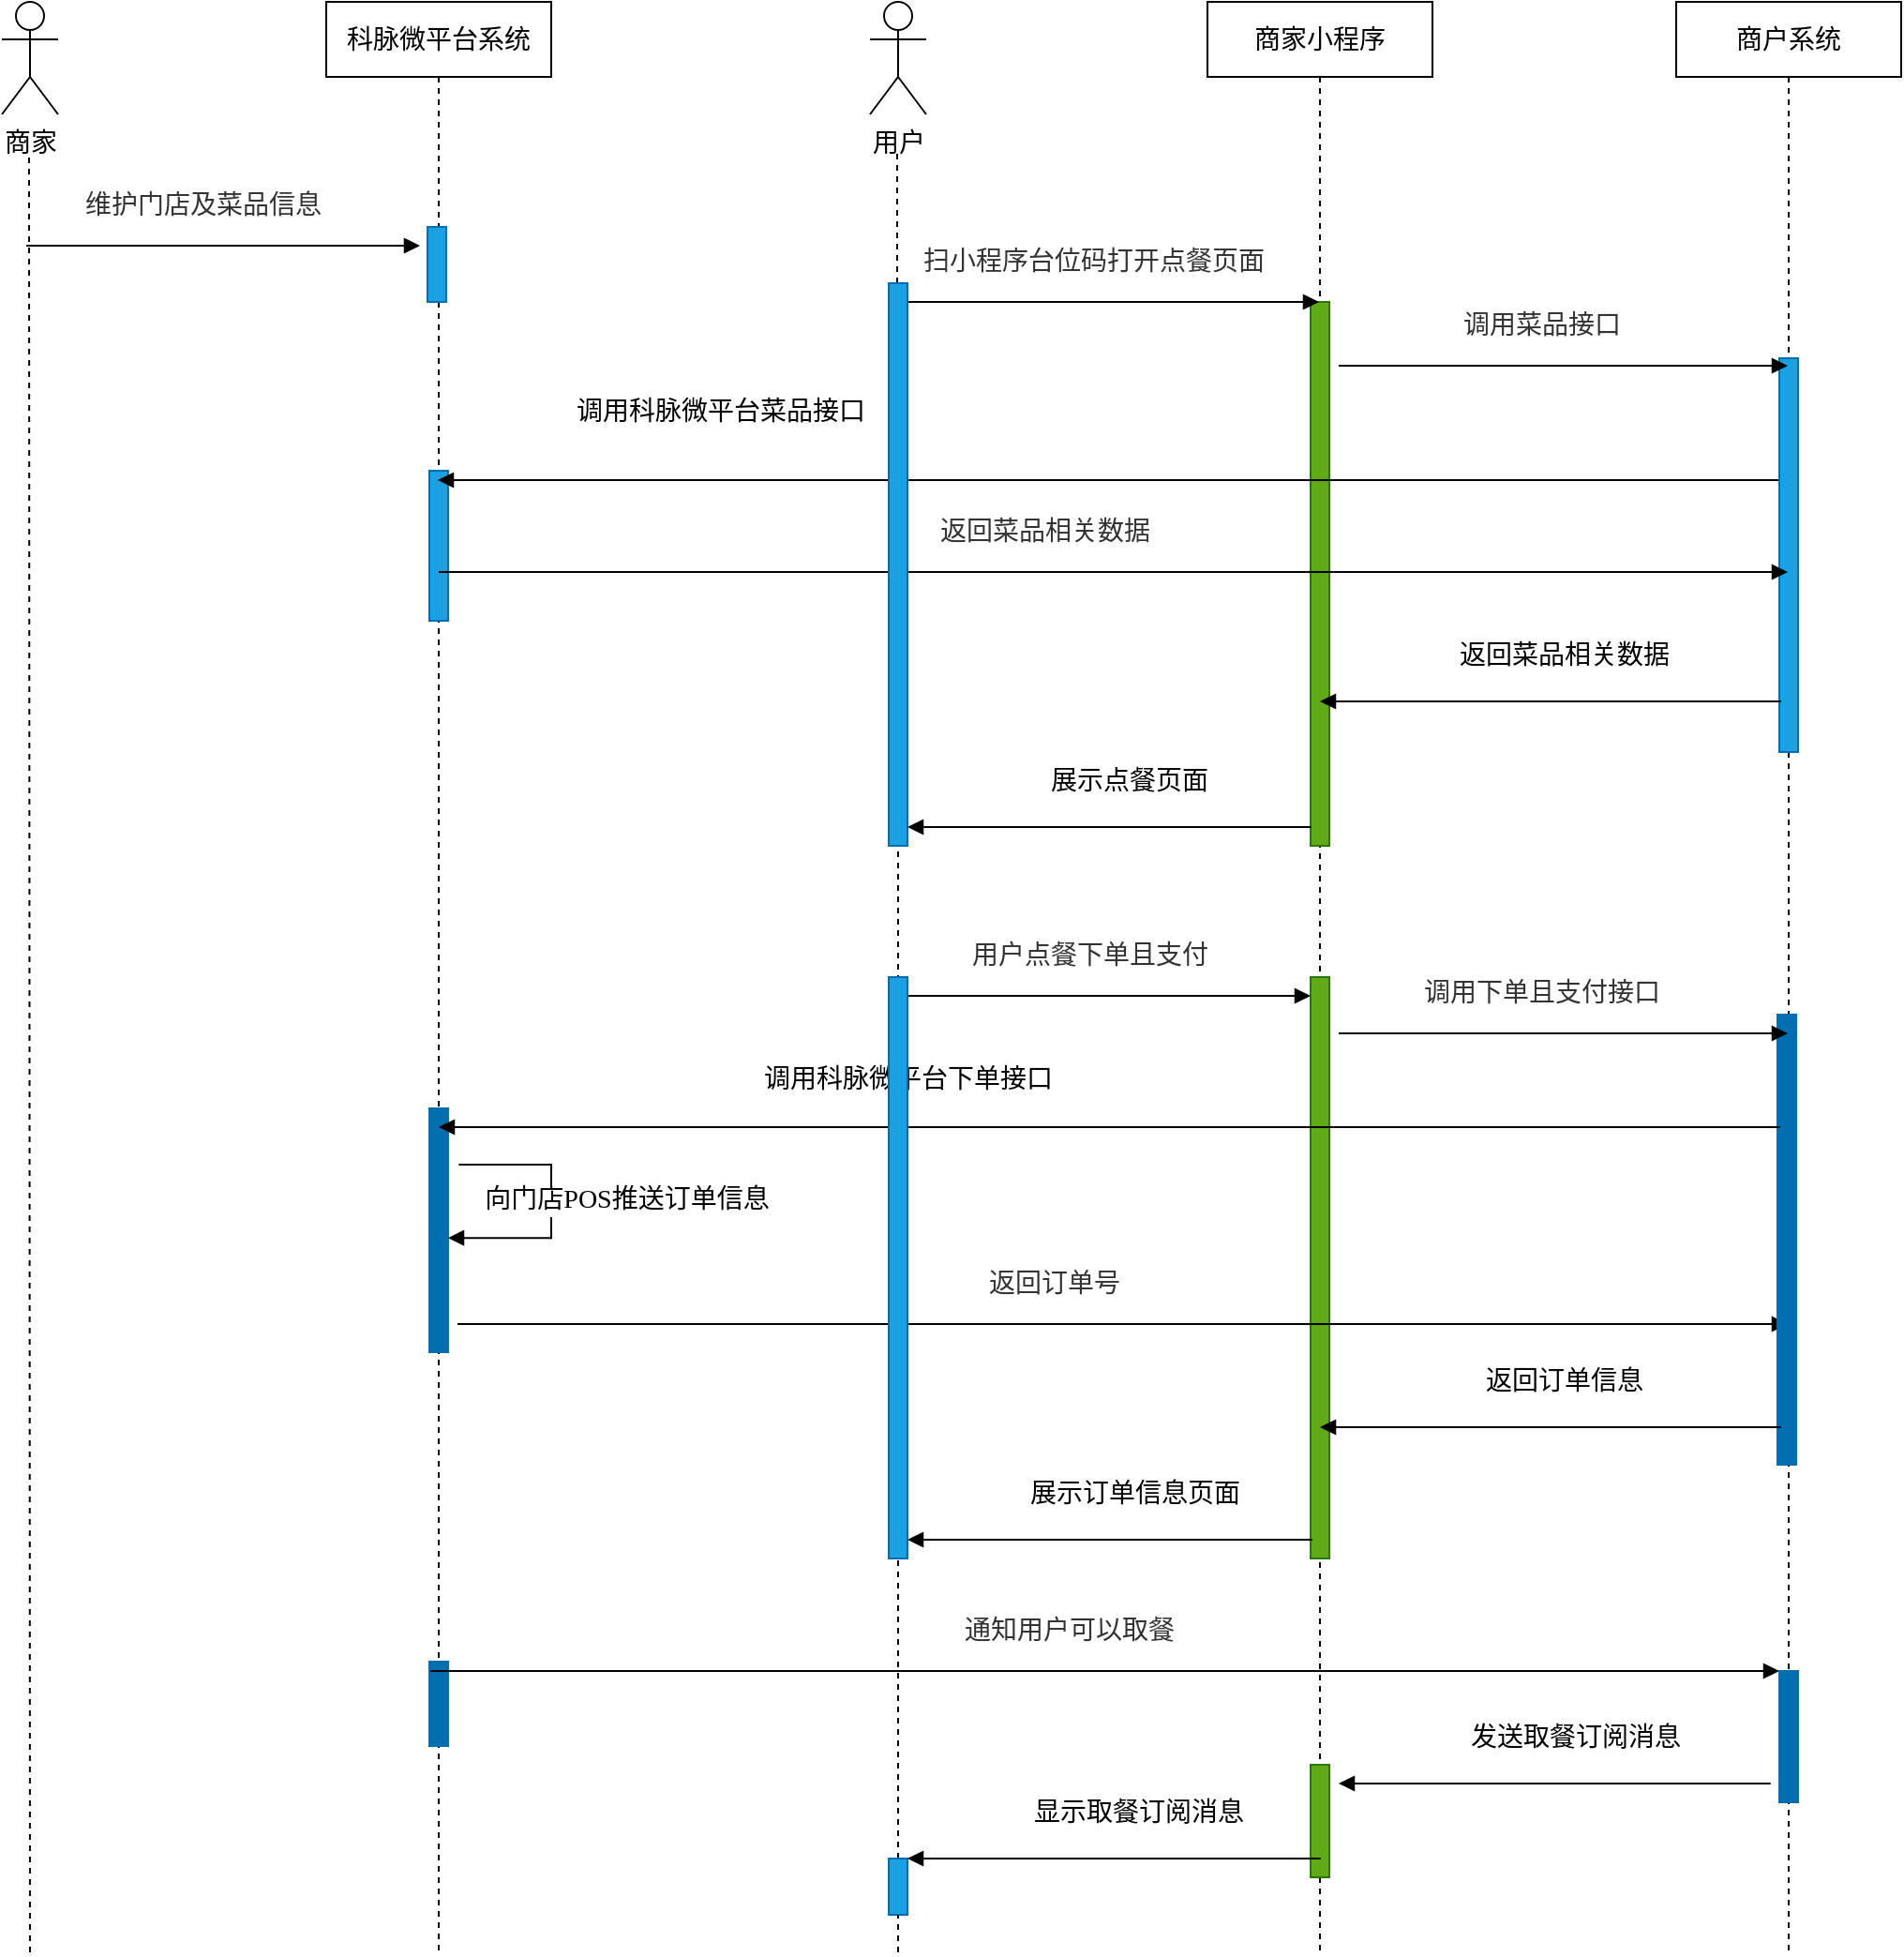 <mxfile version="14.5.10" type="github">
  <diagram id="5aa129d9-4b51-9b99-0a78-bb2f967fc3d4" name="Page-1">
    <mxGraphModel dx="1822" dy="794" grid="1" gridSize="10" guides="1" tooltips="1" connect="1" arrows="1" fold="1" page="0" pageScale="1" pageWidth="827" pageHeight="1169" background="#ffffff" math="0" shadow="0">
      <root>
        <mxCell id="0" />
        <mxCell id="1" parent="0" />
        <mxCell id="y1rh6phJj4241kgfLrmI-49" value="&lt;font style=&quot;font-size: 14px&quot;&gt;商家&lt;/font&gt;" style="shape=umlActor;verticalLabelPosition=bottom;verticalAlign=top;html=1;outlineConnect=0;movable=1;resizable=1;rotatable=1;deletable=1;editable=1;connectable=1;" parent="1" vertex="1">
          <mxGeometry x="-53" y="80" width="30" height="60" as="geometry" />
        </mxCell>
        <mxCell id="y1rh6phJj4241kgfLrmI-62" value="商家小程序" style="shape=umlLifeline;perimeter=lifelinePerimeter;whiteSpace=wrap;html=1;container=1;collapsible=0;recursiveResize=0;outlineConnect=0;fontSize=14;" parent="1" vertex="1">
          <mxGeometry x="590" y="80" width="120" height="1040" as="geometry" />
        </mxCell>
        <mxCell id="y1rh6phJj4241kgfLrmI-63" value="" style="html=1;points=[];perimeter=orthogonalPerimeter;fillColor=#60a917;strokeColor=#2D7600;fontColor=#ffffff;" parent="y1rh6phJj4241kgfLrmI-62" vertex="1">
          <mxGeometry x="55" y="160" width="10" height="290" as="geometry" />
        </mxCell>
        <mxCell id="QpcFcwuWjfST1NYp_s-o-11" value="" style="html=1;points=[];perimeter=orthogonalPerimeter;fillColor=#60a917;strokeColor=#2D7600;fontColor=#ffffff;" parent="y1rh6phJj4241kgfLrmI-62" vertex="1">
          <mxGeometry x="55" y="520" width="10" height="310" as="geometry" />
        </mxCell>
        <mxCell id="A0QS7YvNojqld_3xA-VV-14" value="" style="html=1;points=[];perimeter=orthogonalPerimeter;fillColor=#60a917;strokeColor=#2D7600;fontColor=#ffffff;" vertex="1" parent="y1rh6phJj4241kgfLrmI-62">
          <mxGeometry x="55" y="940" width="10" height="60" as="geometry" />
        </mxCell>
        <mxCell id="y1rh6phJj4241kgfLrmI-64" value="&lt;font style=&quot;font-size: 14px&quot;&gt;科脉微平台系统&lt;/font&gt;" style="shape=umlLifeline;perimeter=lifelinePerimeter;whiteSpace=wrap;html=1;container=1;collapsible=0;recursiveResize=0;outlineConnect=0;" parent="1" vertex="1">
          <mxGeometry x="120" y="80" width="120" height="1040" as="geometry" />
        </mxCell>
        <mxCell id="y1rh6phJj4241kgfLrmI-65" value="" style="html=1;points=[];perimeter=orthogonalPerimeter;fillColor=#1ba1e2;strokeColor=#006EAF;fontColor=#ffffff;" parent="y1rh6phJj4241kgfLrmI-64" vertex="1">
          <mxGeometry x="54" y="120" width="10" height="40" as="geometry" />
        </mxCell>
        <mxCell id="QpcFcwuWjfST1NYp_s-o-14" value="" style="html=1;points=[];perimeter=orthogonalPerimeter;rounded=0;shadow=0;comic=0;labelBackgroundColor=none;strokeColor=#006EAF;strokeWidth=1;fontFamily=Verdana;fontSize=12;fontColor=#ffffff;align=center;fillColor=#006EAF;" parent="y1rh6phJj4241kgfLrmI-64" vertex="1">
          <mxGeometry x="55" y="590" width="10" height="130" as="geometry" />
        </mxCell>
        <mxCell id="0CgtTunisocNIU1OMhdK-7" value="" style="html=1;points=[];perimeter=orthogonalPerimeter;fillColor=#1ba1e2;strokeColor=#006EAF;fontColor=#ffffff;" parent="y1rh6phJj4241kgfLrmI-64" vertex="1">
          <mxGeometry x="55" y="250" width="10" height="80" as="geometry" />
        </mxCell>
        <mxCell id="A0QS7YvNojqld_3xA-VV-10" value="" style="html=1;points=[];perimeter=orthogonalPerimeter;rounded=0;shadow=0;comic=0;labelBackgroundColor=none;strokeColor=#006EAF;strokeWidth=1;fontFamily=Verdana;fontSize=12;fontColor=#ffffff;align=center;fillColor=#006EAF;" vertex="1" parent="y1rh6phJj4241kgfLrmI-64">
          <mxGeometry x="55" y="885" width="10" height="45" as="geometry" />
        </mxCell>
        <mxCell id="y1rh6phJj4241kgfLrmI-76" value="" style="endArrow=none;dashed=1;html=1;movable=1;resizable=1;rotatable=1;deletable=1;editable=1;connectable=1;" parent="1" edge="1">
          <mxGeometry width="50" height="50" relative="1" as="geometry">
            <mxPoint x="-38" y="1120" as="sourcePoint" />
            <mxPoint x="-38.5" y="160" as="targetPoint" />
          </mxGeometry>
        </mxCell>
        <mxCell id="y1rh6phJj4241kgfLrmI-77" value="&lt;div style=&quot;text-align: left ; font-size: 14px&quot;&gt;&lt;font color=&quot;#333333&quot;&gt;扫小程序台位码打开点餐页面&lt;/font&gt;&lt;/div&gt;" style="html=1;verticalAlign=bottom;endArrow=block;labelBackgroundColor=none;fontFamily=Verdana;fontSize=14;edgeStyle=elbowEdgeStyle;elbow=vertical;" parent="1" edge="1">
          <mxGeometry x="-0.104" y="10" relative="1" as="geometry">
            <mxPoint x="430" y="240" as="sourcePoint" />
            <mxPoint x="649.5" y="240" as="targetPoint" />
            <mxPoint as="offset" />
          </mxGeometry>
        </mxCell>
        <mxCell id="QpcFcwuWjfST1NYp_s-o-5" value="&lt;span style=&quot;color: rgb(51 , 51 , 51) ; text-align: left&quot;&gt;&lt;font style=&quot;font-size: 14px&quot;&gt;维护门店及菜品信息&lt;/font&gt;&lt;/span&gt;" style="html=1;verticalAlign=bottom;endArrow=block;labelBackgroundColor=none;fontFamily=Verdana;fontSize=12;edgeStyle=elbowEdgeStyle;elbow=vertical;" parent="1" edge="1">
          <mxGeometry x="-0.104" y="10" relative="1" as="geometry">
            <mxPoint x="-40" y="210" as="sourcePoint" />
            <mxPoint x="170" y="210" as="targetPoint" />
            <mxPoint as="offset" />
            <Array as="points">
              <mxPoint x="65" y="210" />
            </Array>
          </mxGeometry>
        </mxCell>
        <mxCell id="QpcFcwuWjfST1NYp_s-o-9" value="&lt;span style=&quot;font-size: 14px&quot;&gt;用户&lt;/span&gt;" style="shape=umlActor;verticalLabelPosition=bottom;verticalAlign=top;html=1;outlineConnect=0;movable=1;resizable=1;rotatable=1;deletable=1;editable=1;connectable=1;" parent="1" vertex="1">
          <mxGeometry x="410" y="80" width="30" height="60" as="geometry" />
        </mxCell>
        <mxCell id="QpcFcwuWjfST1NYp_s-o-10" value="" style="endArrow=none;dashed=1;html=1;movable=1;resizable=1;rotatable=1;deletable=1;editable=1;connectable=1;startArrow=none;" parent="1" source="0CgtTunisocNIU1OMhdK-9" edge="1">
          <mxGeometry width="50" height="50" relative="1" as="geometry">
            <mxPoint x="425" y="760" as="sourcePoint" />
            <mxPoint x="424.5" y="160" as="targetPoint" />
          </mxGeometry>
        </mxCell>
        <mxCell id="QpcFcwuWjfST1NYp_s-o-12" value="&lt;div style=&quot;text-align: left ; font-size: 14px&quot;&gt;&lt;font color=&quot;#333333&quot;&gt;用户点餐下单且支付&lt;/font&gt;&lt;/div&gt;" style="html=1;verticalAlign=bottom;endArrow=block;labelBackgroundColor=none;fontFamily=Verdana;fontSize=14;edgeStyle=elbowEdgeStyle;elbow=vertical;" parent="1" edge="1">
          <mxGeometry x="-0.104" y="10" relative="1" as="geometry">
            <mxPoint x="430" y="610" as="sourcePoint" />
            <mxPoint x="645" y="610" as="targetPoint" />
            <mxPoint as="offset" />
          </mxGeometry>
        </mxCell>
        <mxCell id="QpcFcwuWjfST1NYp_s-o-13" value="&lt;div style=&quot;text-align: left ; font-size: 14px&quot;&gt;调用科脉微平台菜品接口&lt;/div&gt;" style="html=1;verticalAlign=bottom;endArrow=block;labelBackgroundColor=none;fontFamily=Verdana;fontSize=14;edgeStyle=elbowEdgeStyle;elbow=vertical;" parent="1" edge="1">
          <mxGeometry x="0.671" y="-25" relative="1" as="geometry">
            <mxPoint x="725.5" y="335" as="sourcePoint" />
            <mxPoint x="179.5" y="335" as="targetPoint" />
            <mxPoint as="offset" />
            <Array as="points">
              <mxPoint x="910" y="335" />
            </Array>
          </mxGeometry>
        </mxCell>
        <mxCell id="QpcFcwuWjfST1NYp_s-o-16" value="&lt;div style=&quot;text-align: left ; font-size: 14px&quot;&gt;&lt;font color=&quot;#333333&quot;&gt;返回订单号&lt;/font&gt;&lt;/div&gt;" style="html=1;verticalAlign=bottom;endArrow=block;labelBackgroundColor=none;fontFamily=Verdana;fontSize=14;edgeStyle=elbowEdgeStyle;elbow=vertical;" parent="1" target="0CgtTunisocNIU1OMhdK-2" edge="1">
          <mxGeometry x="-0.104" y="10" relative="1" as="geometry">
            <mxPoint x="190" y="785" as="sourcePoint" />
            <mxPoint x="649.5" y="785" as="targetPoint" />
            <mxPoint as="offset" />
          </mxGeometry>
        </mxCell>
        <mxCell id="0CgtTunisocNIU1OMhdK-2" value="&lt;span style=&quot;font-size: 14px&quot;&gt;商户系统&lt;/span&gt;" style="shape=umlLifeline;perimeter=lifelinePerimeter;whiteSpace=wrap;html=1;container=1;collapsible=0;recursiveResize=0;outlineConnect=0;" parent="1" vertex="1">
          <mxGeometry x="840" y="80" width="120" height="1040" as="geometry" />
        </mxCell>
        <mxCell id="0CgtTunisocNIU1OMhdK-3" value="" style="html=1;points=[];perimeter=orthogonalPerimeter;fillColor=#1ba1e2;strokeColor=#006EAF;fontColor=#ffffff;" parent="0CgtTunisocNIU1OMhdK-2" vertex="1">
          <mxGeometry x="55" y="190" width="10" height="210" as="geometry" />
        </mxCell>
        <mxCell id="0CgtTunisocNIU1OMhdK-4" value="" style="html=1;points=[];perimeter=orthogonalPerimeter;rounded=0;shadow=0;comic=0;labelBackgroundColor=none;strokeColor=#006EAF;strokeWidth=1;fontFamily=Verdana;fontSize=12;fontColor=#ffffff;align=center;fillColor=#006EAF;" parent="0CgtTunisocNIU1OMhdK-2" vertex="1">
          <mxGeometry x="54" y="540" width="10" height="240" as="geometry" />
        </mxCell>
        <mxCell id="0CgtTunisocNIU1OMhdK-6" value="&lt;div style=&quot;text-align: left ; font-size: 14px&quot;&gt;&lt;font color=&quot;#333333&quot;&gt;调用菜品接口&lt;/font&gt;&lt;/div&gt;" style="html=1;verticalAlign=bottom;endArrow=block;labelBackgroundColor=none;fontFamily=Verdana;fontSize=14;edgeStyle=elbowEdgeStyle;elbow=vertical;" parent="1" edge="1">
          <mxGeometry x="-0.104" y="10" relative="1" as="geometry">
            <mxPoint x="660" y="274" as="sourcePoint" />
            <mxPoint x="899.5" y="274" as="targetPoint" />
            <mxPoint as="offset" />
          </mxGeometry>
        </mxCell>
        <mxCell id="0CgtTunisocNIU1OMhdK-8" value="&lt;div style=&quot;text-align: left&quot;&gt;&lt;span style=&quot;font-size: 14px&quot;&gt;&lt;font color=&quot;#333333&quot;&gt;返回菜品相关数据&lt;/font&gt;&lt;/span&gt;&lt;/div&gt;" style="html=1;verticalAlign=bottom;endArrow=block;labelBackgroundColor=none;fontFamily=Verdana;fontSize=12;edgeStyle=elbowEdgeStyle;elbow=vertical;" parent="1" edge="1">
          <mxGeometry x="-0.104" y="10" relative="1" as="geometry">
            <mxPoint x="180" y="384" as="sourcePoint" />
            <mxPoint x="899.5" y="384" as="targetPoint" />
            <mxPoint as="offset" />
            <Array as="points">
              <mxPoint x="285" y="384" />
            </Array>
          </mxGeometry>
        </mxCell>
        <mxCell id="0CgtTunisocNIU1OMhdK-9" value="" style="html=1;points=[];perimeter=orthogonalPerimeter;fillColor=#1ba1e2;strokeColor=#006EAF;fontColor=#ffffff;" parent="1" vertex="1">
          <mxGeometry x="420" y="230" width="10" height="300" as="geometry" />
        </mxCell>
        <mxCell id="0CgtTunisocNIU1OMhdK-10" value="" style="endArrow=none;dashed=1;html=1;movable=1;resizable=1;rotatable=1;deletable=1;editable=1;connectable=1;startArrow=none;" parent="1" target="0CgtTunisocNIU1OMhdK-9" edge="1" source="A0QS7YvNojqld_3xA-VV-15">
          <mxGeometry width="50" height="50" relative="1" as="geometry">
            <mxPoint x="425" y="1160" as="sourcePoint" />
            <mxPoint x="424.5" y="160" as="targetPoint" />
          </mxGeometry>
        </mxCell>
        <mxCell id="0CgtTunisocNIU1OMhdK-11" value="&lt;div style=&quot;text-align: left ; font-size: 14px&quot;&gt;返回菜品相关数据&lt;/div&gt;" style="html=1;verticalAlign=bottom;endArrow=block;labelBackgroundColor=none;fontFamily=Verdana;fontSize=14;edgeStyle=elbowEdgeStyle;elbow=vertical;" parent="1" edge="1">
          <mxGeometry x="0.402" y="-13" relative="1" as="geometry">
            <mxPoint x="716" y="453" as="sourcePoint" />
            <mxPoint x="650" y="453" as="targetPoint" />
            <mxPoint as="offset" />
            <Array as="points">
              <mxPoint x="900.5" y="453" />
            </Array>
          </mxGeometry>
        </mxCell>
        <mxCell id="0CgtTunisocNIU1OMhdK-12" value="&lt;div style=&quot;text-align: left ; font-size: 14px&quot;&gt;调用科脉微平台下单接口&lt;/div&gt;" style="html=1;verticalAlign=bottom;endArrow=block;labelBackgroundColor=none;fontFamily=Verdana;fontSize=14;edgeStyle=elbowEdgeStyle;elbow=vertical;" parent="1" edge="1" target="y1rh6phJj4241kgfLrmI-64">
          <mxGeometry x="0.442" y="-14" relative="1" as="geometry">
            <mxPoint x="726" y="680" as="sourcePoint" />
            <mxPoint x="680" y="680" as="targetPoint" />
            <mxPoint as="offset" />
            <Array as="points">
              <mxPoint x="900" y="680" />
            </Array>
          </mxGeometry>
        </mxCell>
        <mxCell id="A0QS7YvNojqld_3xA-VV-1" value="&lt;div style=&quot;text-align: left ; font-size: 14px&quot;&gt;&lt;font color=&quot;#333333&quot;&gt;调用下单且支付接口&lt;/font&gt;&lt;/div&gt;" style="html=1;verticalAlign=bottom;endArrow=block;labelBackgroundColor=none;fontFamily=Verdana;fontSize=14;edgeStyle=elbowEdgeStyle;elbow=vertical;" edge="1" parent="1" target="0CgtTunisocNIU1OMhdK-2">
          <mxGeometry x="-0.104" y="10" relative="1" as="geometry">
            <mxPoint x="660" y="630" as="sourcePoint" />
            <mxPoint x="865" y="630" as="targetPoint" />
            <mxPoint as="offset" />
          </mxGeometry>
        </mxCell>
        <mxCell id="A0QS7YvNojqld_3xA-VV-2" value="&lt;span style=&quot;font-size: 14px&quot;&gt;向门店POS推送订单信息&lt;/span&gt;" style="html=1;verticalAlign=bottom;endArrow=block;labelBackgroundColor=#ffffff;fontFamily=Verdana;fontSize=12;elbow=vertical;edgeStyle=orthogonalEdgeStyle;exitX=1.066;exitY=0.713;exitPerimeter=0;rounded=0;" edge="1" parent="1">
          <mxGeometry x="0.106" y="40" relative="1" as="geometry">
            <mxPoint x="190.66" y="700.01" as="sourcePoint" />
            <mxPoint x="185" y="739.1" as="targetPoint" />
            <Array as="points">
              <mxPoint x="240" y="700.1" />
              <mxPoint x="240" y="739.1" />
            </Array>
            <mxPoint as="offset" />
          </mxGeometry>
        </mxCell>
        <mxCell id="A0QS7YvNojqld_3xA-VV-4" value="&lt;div style=&quot;text-align: left ; font-size: 14px&quot;&gt;返回订单信息&lt;/div&gt;" style="html=1;verticalAlign=bottom;endArrow=block;labelBackgroundColor=none;fontFamily=Verdana;fontSize=14;edgeStyle=elbowEdgeStyle;elbow=vertical;" edge="1" parent="1">
          <mxGeometry x="0.402" y="-13" relative="1" as="geometry">
            <mxPoint x="716" y="840" as="sourcePoint" />
            <mxPoint x="650" y="840" as="targetPoint" />
            <mxPoint as="offset" />
            <Array as="points">
              <mxPoint x="900.5" y="840" />
            </Array>
          </mxGeometry>
        </mxCell>
        <mxCell id="A0QS7YvNojqld_3xA-VV-5" value="&lt;div style=&quot;text-align: left ; font-size: 14px&quot;&gt;展示订单信息页面&lt;/div&gt;" style="html=1;verticalAlign=bottom;endArrow=block;labelBackgroundColor=none;fontFamily=Verdana;fontSize=14;edgeStyle=elbowEdgeStyle;elbow=vertical;" edge="1" parent="1">
          <mxGeometry x="0.402" y="-13" relative="1" as="geometry">
            <mxPoint x="466" y="900" as="sourcePoint" />
            <mxPoint x="430" y="900" as="targetPoint" />
            <mxPoint as="offset" />
            <Array as="points">
              <mxPoint x="650.5" y="900" />
            </Array>
          </mxGeometry>
        </mxCell>
        <mxCell id="A0QS7YvNojqld_3xA-VV-6" value="&lt;div style=&quot;text-align: left ; font-size: 14px&quot;&gt;展示点餐页面&lt;/div&gt;" style="html=1;verticalAlign=bottom;endArrow=block;labelBackgroundColor=none;fontFamily=Verdana;fontSize=14;edgeStyle=elbowEdgeStyle;elbow=vertical;" edge="1" parent="1">
          <mxGeometry x="0.402" y="-13" relative="1" as="geometry">
            <mxPoint x="476" y="520" as="sourcePoint" />
            <mxPoint x="430" y="520" as="targetPoint" />
            <mxPoint as="offset" />
            <Array as="points">
              <mxPoint x="650" y="520" />
            </Array>
          </mxGeometry>
        </mxCell>
        <mxCell id="A0QS7YvNojqld_3xA-VV-7" value="" style="html=1;points=[];perimeter=orthogonalPerimeter;fillColor=#1ba1e2;strokeColor=#006EAF;fontColor=#ffffff;" vertex="1" parent="1">
          <mxGeometry x="420" y="600" width="10" height="310" as="geometry" />
        </mxCell>
        <mxCell id="A0QS7YvNojqld_3xA-VV-11" value="&lt;div style=&quot;text-align: left&quot;&gt;&lt;font color=&quot;#333333&quot;&gt;&lt;span style=&quot;font-size: 14px&quot;&gt;通知用户可以取餐&lt;/span&gt;&lt;/font&gt;&lt;/div&gt;" style="html=1;verticalAlign=bottom;endArrow=block;labelBackgroundColor=none;fontFamily=Verdana;fontSize=12;edgeStyle=elbowEdgeStyle;elbow=vertical;" edge="1" parent="1">
          <mxGeometry x="-0.055" y="10" relative="1" as="geometry">
            <mxPoint x="175.5" y="970" as="sourcePoint" />
            <mxPoint x="895" y="970" as="targetPoint" />
            <mxPoint as="offset" />
            <Array as="points">
              <mxPoint x="280.5" y="970" />
            </Array>
          </mxGeometry>
        </mxCell>
        <mxCell id="A0QS7YvNojqld_3xA-VV-12" value="" style="html=1;points=[];perimeter=orthogonalPerimeter;rounded=0;shadow=0;comic=0;labelBackgroundColor=none;strokeColor=#006EAF;strokeWidth=1;fontFamily=Verdana;fontSize=12;fontColor=#ffffff;align=center;fillColor=#006EAF;" vertex="1" parent="1">
          <mxGeometry x="895" y="970" width="10" height="70" as="geometry" />
        </mxCell>
        <mxCell id="A0QS7YvNojqld_3xA-VV-13" value="&lt;div style=&quot;text-align: left ; font-size: 14px&quot;&gt;发送取餐订阅消息&lt;/div&gt;" style="html=1;verticalAlign=bottom;endArrow=block;labelBackgroundColor=none;fontFamily=Verdana;fontSize=14;edgeStyle=elbowEdgeStyle;elbow=vertical;" edge="1" parent="1">
          <mxGeometry x="0.402" y="-13" relative="1" as="geometry">
            <mxPoint x="710.5" y="1030" as="sourcePoint" />
            <mxPoint x="660" y="1030" as="targetPoint" />
            <mxPoint as="offset" />
            <Array as="points">
              <mxPoint x="895" y="1030" />
            </Array>
          </mxGeometry>
        </mxCell>
        <mxCell id="A0QS7YvNojqld_3xA-VV-15" value="" style="html=1;points=[];perimeter=orthogonalPerimeter;fillColor=#1ba1e2;strokeColor=#006EAF;fontColor=#ffffff;" vertex="1" parent="1">
          <mxGeometry x="420" y="1070" width="10" height="30" as="geometry" />
        </mxCell>
        <mxCell id="A0QS7YvNojqld_3xA-VV-16" value="" style="endArrow=none;dashed=1;html=1;movable=1;resizable=1;rotatable=1;deletable=1;editable=1;connectable=1;startArrow=none;" edge="1" parent="1" target="A0QS7YvNojqld_3xA-VV-15">
          <mxGeometry width="50" height="50" relative="1" as="geometry">
            <mxPoint x="425" y="1120" as="sourcePoint" />
            <mxPoint x="425" y="530" as="targetPoint" />
          </mxGeometry>
        </mxCell>
        <mxCell id="A0QS7YvNojqld_3xA-VV-17" value="&lt;div style=&quot;text-align: left ; font-size: 14px&quot;&gt;显示取餐订阅消息&lt;/div&gt;" style="html=1;verticalAlign=bottom;endArrow=block;labelBackgroundColor=none;fontFamily=Verdana;fontSize=14;edgeStyle=elbowEdgeStyle;elbow=vertical;" edge="1" parent="1">
          <mxGeometry x="0.402" y="-13" relative="1" as="geometry">
            <mxPoint x="470.5" y="1070" as="sourcePoint" />
            <mxPoint x="430" y="1070" as="targetPoint" />
            <mxPoint as="offset" />
            <Array as="points">
              <mxPoint x="655" y="1070" />
            </Array>
          </mxGeometry>
        </mxCell>
      </root>
    </mxGraphModel>
  </diagram>
</mxfile>
